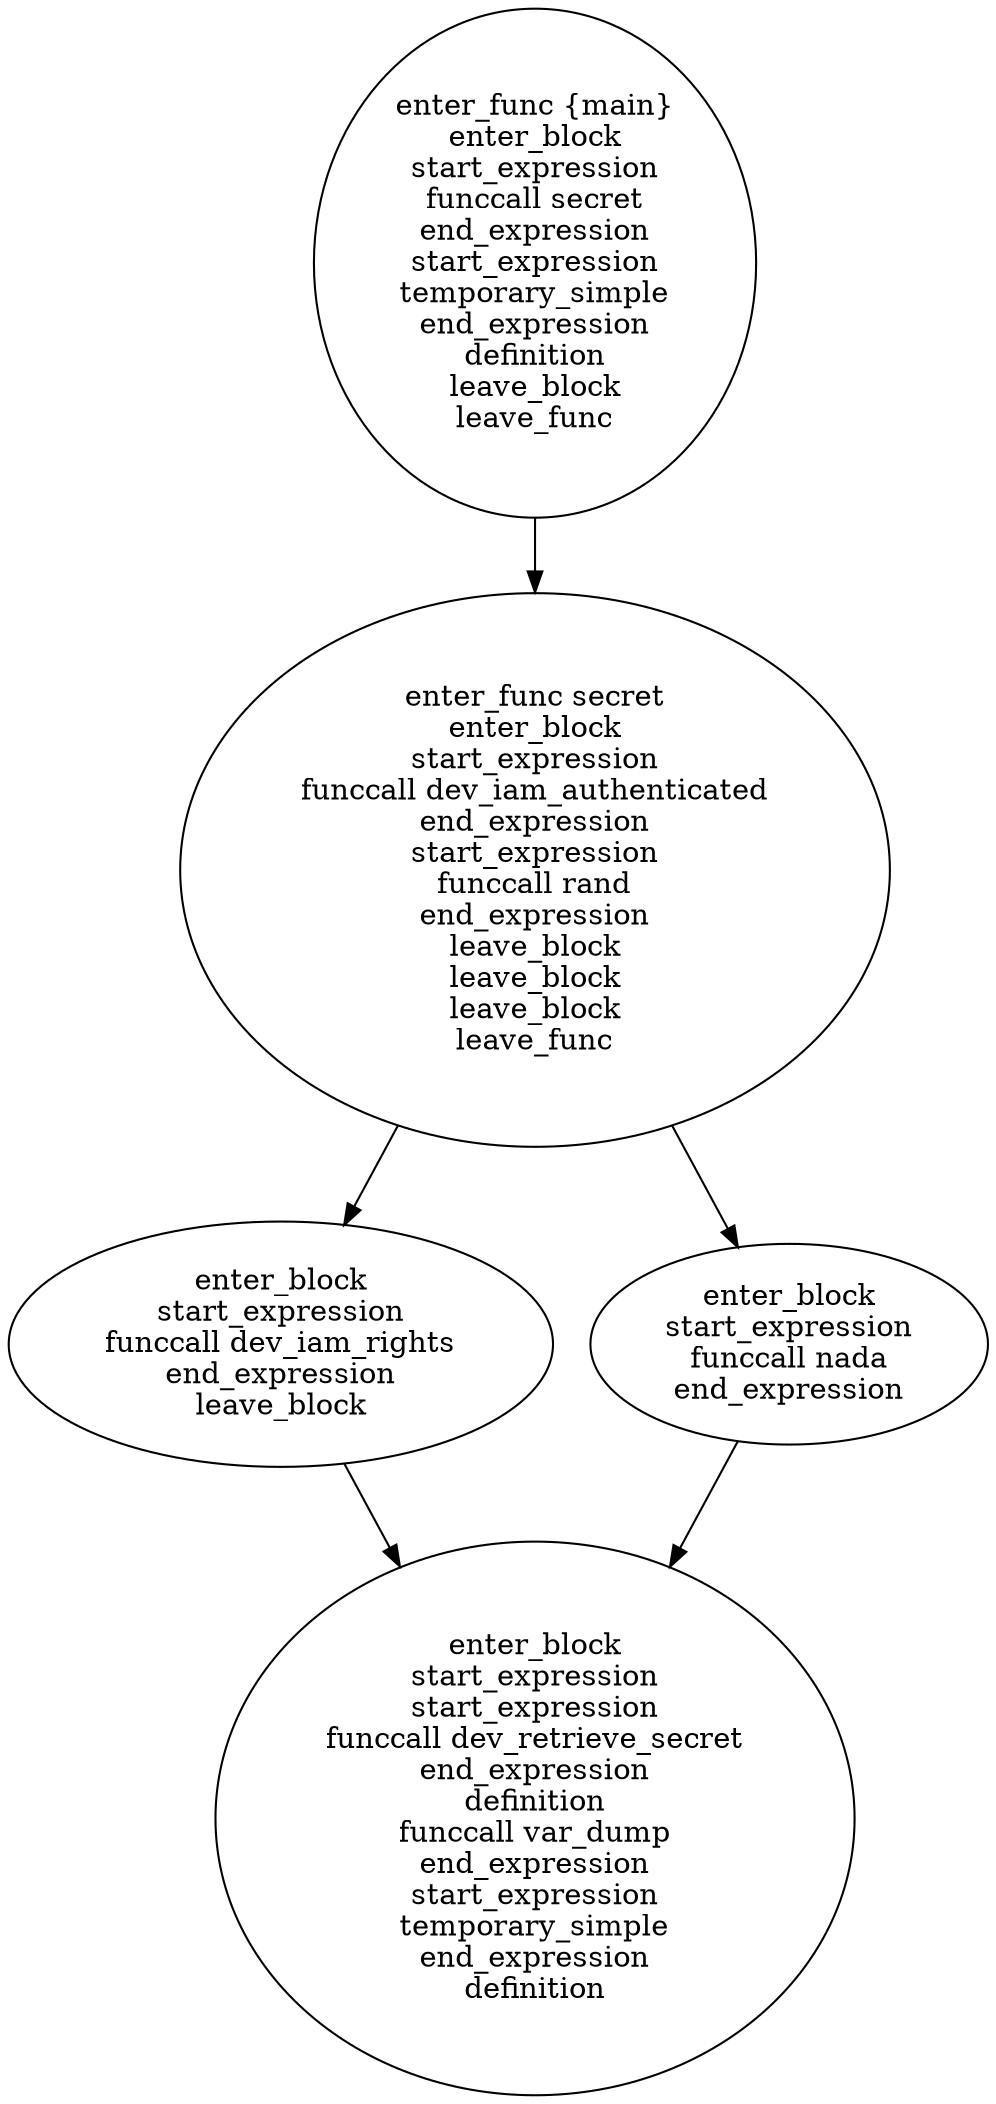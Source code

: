 
digraph cfg {
ordering=out;
node_a88f2bd4d86f39934d32cf755720f84631895fc614329120f7c1e4c8898d33ce [label="enter_func {main}
enter_block
start_expression
funccall secret
end_expression
start_expression
temporary_simple
end_expression
definition
leave_block
leave_func
"];
node_26eed28db0595c1b5b0a27f15f60d6591bde2830db88ebe7155439b6430704e6 [label="enter_func secret
enter_block
start_expression
funccall dev_iam_authenticated
end_expression
start_expression
funccall rand
end_expression
leave_block
leave_block
leave_block
leave_func
"];
node_bc2cc2132405f78753093324c428e6bd8573cda0032e1f49b487b0377998796b [label="enter_block
start_expression
funccall dev_iam_rights
end_expression
leave_block
"];
node_235e69617f2088e0c1bcb7cad4d44e583956f5f444e377667bfdd424e063ceab [label="enter_block
start_expression
start_expression
funccall dev_retrieve_secret
end_expression
definition
funccall var_dump
end_expression
start_expression
temporary_simple
end_expression
definition
"];
node_0224bc2af5eaa39cde0e1a84d2c5619d1aad9d775f17ccc155c598a41cd1c4dd [label="enter_block
start_expression
funccall nada
end_expression
"];
node_26eed28db0595c1b5b0a27f15f60d6591bde2830db88ebe7155439b6430704e6->node_bc2cc2132405f78753093324c428e6bd8573cda0032e1f49b487b0377998796b
node_bc2cc2132405f78753093324c428e6bd8573cda0032e1f49b487b0377998796b->node_235e69617f2088e0c1bcb7cad4d44e583956f5f444e377667bfdd424e063ceab
node_0224bc2af5eaa39cde0e1a84d2c5619d1aad9d775f17ccc155c598a41cd1c4dd->node_235e69617f2088e0c1bcb7cad4d44e583956f5f444e377667bfdd424e063ceab
node_26eed28db0595c1b5b0a27f15f60d6591bde2830db88ebe7155439b6430704e6->node_0224bc2af5eaa39cde0e1a84d2c5619d1aad9d775f17ccc155c598a41cd1c4dd
node_a88f2bd4d86f39934d32cf755720f84631895fc614329120f7c1e4c8898d33ce->node_26eed28db0595c1b5b0a27f15f60d6591bde2830db88ebe7155439b6430704e6


}


